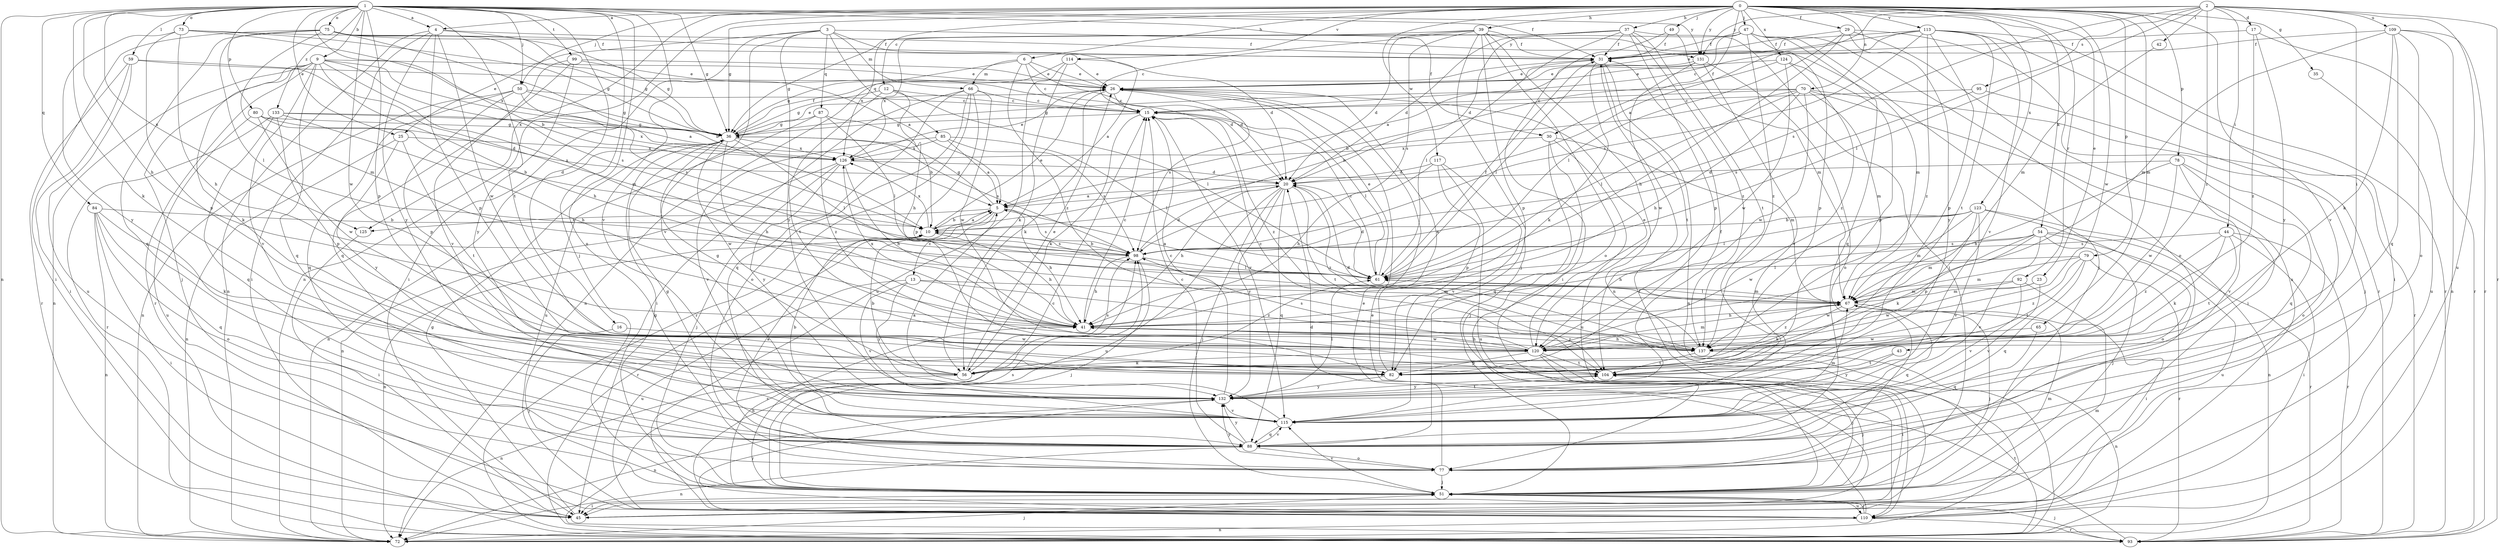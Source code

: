 strict digraph  {
0;
1;
2;
3;
4;
5;
6;
9;
10;
12;
13;
15;
16;
17;
20;
23;
25;
26;
29;
30;
31;
35;
36;
37;
39;
41;
42;
43;
44;
45;
47;
49;
50;
51;
54;
56;
59;
61;
65;
66;
67;
70;
72;
73;
75;
77;
78;
79;
80;
82;
84;
85;
87;
88;
92;
93;
95;
98;
99;
104;
109;
110;
113;
114;
115;
117;
120;
123;
124;
125;
126;
131;
132;
133;
137;
0 -> 4  [label=a];
0 -> 6  [label=b];
0 -> 12  [label=c];
0 -> 23  [label=e];
0 -> 29  [label=f];
0 -> 30  [label=f];
0 -> 35  [label=g];
0 -> 36  [label=g];
0 -> 37  [label=h];
0 -> 39  [label=h];
0 -> 47  [label=j];
0 -> 49  [label=j];
0 -> 50  [label=j];
0 -> 54  [label=k];
0 -> 65  [label=m];
0 -> 70  [label=n];
0 -> 72  [label=n];
0 -> 78  [label=p];
0 -> 79  [label=p];
0 -> 92  [label=r];
0 -> 113  [label=v];
0 -> 114  [label=v];
0 -> 115  [label=v];
0 -> 117  [label=w];
0 -> 120  [label=w];
0 -> 123  [label=x];
0 -> 124  [label=x];
0 -> 125  [label=x];
0 -> 131  [label=y];
1 -> 4  [label=a];
1 -> 9  [label=b];
1 -> 10  [label=b];
1 -> 16  [label=d];
1 -> 25  [label=e];
1 -> 30  [label=f];
1 -> 31  [label=f];
1 -> 36  [label=g];
1 -> 41  [label=h];
1 -> 50  [label=j];
1 -> 51  [label=j];
1 -> 56  [label=k];
1 -> 59  [label=l];
1 -> 72  [label=n];
1 -> 73  [label=o];
1 -> 75  [label=o];
1 -> 77  [label=o];
1 -> 80  [label=p];
1 -> 82  [label=p];
1 -> 84  [label=q];
1 -> 99  [label=t];
1 -> 104  [label=t];
1 -> 115  [label=v];
1 -> 120  [label=w];
1 -> 125  [label=x];
1 -> 131  [label=y];
1 -> 133  [label=z];
2 -> 5  [label=a];
2 -> 17  [label=d];
2 -> 42  [label=i];
2 -> 43  [label=i];
2 -> 44  [label=i];
2 -> 61  [label=l];
2 -> 93  [label=r];
2 -> 95  [label=s];
2 -> 98  [label=s];
2 -> 109  [label=u];
2 -> 110  [label=u];
2 -> 131  [label=y];
2 -> 137  [label=z];
3 -> 20  [label=d];
3 -> 25  [label=e];
3 -> 45  [label=i];
3 -> 66  [label=m];
3 -> 85  [label=q];
3 -> 87  [label=q];
3 -> 115  [label=v];
3 -> 131  [label=y];
3 -> 132  [label=y];
4 -> 31  [label=f];
4 -> 36  [label=g];
4 -> 45  [label=i];
4 -> 72  [label=n];
4 -> 82  [label=p];
4 -> 120  [label=w];
4 -> 132  [label=y];
5 -> 10  [label=b];
5 -> 13  [label=c];
5 -> 36  [label=g];
5 -> 41  [label=h];
5 -> 93  [label=r];
5 -> 98  [label=s];
5 -> 125  [label=x];
6 -> 15  [label=c];
6 -> 20  [label=d];
6 -> 26  [label=e];
6 -> 66  [label=m];
6 -> 72  [label=n];
6 -> 137  [label=z];
9 -> 5  [label=a];
9 -> 26  [label=e];
9 -> 41  [label=h];
9 -> 51  [label=j];
9 -> 56  [label=k];
9 -> 67  [label=m];
9 -> 72  [label=n];
9 -> 88  [label=q];
9 -> 93  [label=r];
9 -> 98  [label=s];
9 -> 115  [label=v];
10 -> 5  [label=a];
10 -> 26  [label=e];
10 -> 41  [label=h];
10 -> 72  [label=n];
10 -> 98  [label=s];
10 -> 126  [label=x];
12 -> 15  [label=c];
12 -> 36  [label=g];
12 -> 41  [label=h];
12 -> 61  [label=l];
12 -> 104  [label=t];
13 -> 67  [label=m];
13 -> 110  [label=u];
13 -> 115  [label=v];
13 -> 132  [label=y];
13 -> 137  [label=z];
15 -> 36  [label=g];
15 -> 56  [label=k];
15 -> 61  [label=l];
15 -> 115  [label=v];
15 -> 137  [label=z];
16 -> 51  [label=j];
16 -> 120  [label=w];
17 -> 31  [label=f];
17 -> 93  [label=r];
17 -> 132  [label=y];
17 -> 137  [label=z];
20 -> 5  [label=a];
20 -> 41  [label=h];
20 -> 51  [label=j];
20 -> 88  [label=q];
20 -> 104  [label=t];
20 -> 110  [label=u];
20 -> 132  [label=y];
20 -> 137  [label=z];
23 -> 67  [label=m];
23 -> 115  [label=v];
23 -> 120  [label=w];
25 -> 72  [label=n];
25 -> 104  [label=t];
25 -> 126  [label=x];
25 -> 132  [label=y];
26 -> 15  [label=c];
26 -> 56  [label=k];
26 -> 98  [label=s];
29 -> 31  [label=f];
29 -> 41  [label=h];
29 -> 61  [label=l];
29 -> 93  [label=r];
29 -> 110  [label=u];
29 -> 132  [label=y];
30 -> 51  [label=j];
30 -> 67  [label=m];
30 -> 88  [label=q];
30 -> 110  [label=u];
30 -> 126  [label=x];
31 -> 26  [label=e];
31 -> 56  [label=k];
31 -> 72  [label=n];
31 -> 104  [label=t];
35 -> 110  [label=u];
36 -> 26  [label=e];
36 -> 31  [label=f];
36 -> 41  [label=h];
36 -> 61  [label=l];
36 -> 72  [label=n];
36 -> 98  [label=s];
36 -> 120  [label=w];
36 -> 126  [label=x];
37 -> 20  [label=d];
37 -> 31  [label=f];
37 -> 36  [label=g];
37 -> 51  [label=j];
37 -> 61  [label=l];
37 -> 82  [label=p];
37 -> 104  [label=t];
37 -> 126  [label=x];
37 -> 137  [label=z];
39 -> 15  [label=c];
39 -> 20  [label=d];
39 -> 31  [label=f];
39 -> 51  [label=j];
39 -> 67  [label=m];
39 -> 72  [label=n];
39 -> 77  [label=o];
39 -> 82  [label=p];
39 -> 98  [label=s];
39 -> 126  [label=x];
41 -> 15  [label=c];
41 -> 120  [label=w];
41 -> 126  [label=x];
41 -> 137  [label=z];
42 -> 67  [label=m];
43 -> 104  [label=t];
43 -> 132  [label=y];
44 -> 45  [label=i];
44 -> 56  [label=k];
44 -> 93  [label=r];
44 -> 98  [label=s];
44 -> 104  [label=t];
44 -> 137  [label=z];
45 -> 31  [label=f];
45 -> 36  [label=g];
45 -> 67  [label=m];
47 -> 5  [label=a];
47 -> 20  [label=d];
47 -> 31  [label=f];
47 -> 51  [label=j];
47 -> 77  [label=o];
47 -> 82  [label=p];
47 -> 88  [label=q];
47 -> 137  [label=z];
49 -> 31  [label=f];
49 -> 45  [label=i];
49 -> 67  [label=m];
50 -> 15  [label=c];
50 -> 36  [label=g];
50 -> 72  [label=n];
50 -> 82  [label=p];
50 -> 88  [label=q];
50 -> 98  [label=s];
51 -> 15  [label=c];
51 -> 36  [label=g];
51 -> 41  [label=h];
51 -> 45  [label=i];
51 -> 67  [label=m];
51 -> 98  [label=s];
51 -> 110  [label=u];
51 -> 115  [label=v];
54 -> 41  [label=h];
54 -> 51  [label=j];
54 -> 56  [label=k];
54 -> 67  [label=m];
54 -> 93  [label=r];
54 -> 98  [label=s];
54 -> 110  [label=u];
54 -> 115  [label=v];
56 -> 10  [label=b];
56 -> 26  [label=e];
56 -> 36  [label=g];
56 -> 72  [label=n];
56 -> 98  [label=s];
59 -> 26  [label=e];
59 -> 45  [label=i];
59 -> 93  [label=r];
59 -> 98  [label=s];
59 -> 110  [label=u];
61 -> 5  [label=a];
61 -> 15  [label=c];
61 -> 20  [label=d];
61 -> 26  [label=e];
61 -> 31  [label=f];
61 -> 67  [label=m];
65 -> 88  [label=q];
65 -> 120  [label=w];
66 -> 15  [label=c];
66 -> 45  [label=i];
66 -> 77  [label=o];
66 -> 82  [label=p];
66 -> 88  [label=q];
66 -> 93  [label=r];
66 -> 120  [label=w];
67 -> 41  [label=h];
67 -> 51  [label=j];
67 -> 56  [label=k];
67 -> 61  [label=l];
67 -> 88  [label=q];
67 -> 137  [label=z];
70 -> 10  [label=b];
70 -> 15  [label=c];
70 -> 36  [label=g];
70 -> 41  [label=h];
70 -> 45  [label=i];
70 -> 61  [label=l];
70 -> 67  [label=m];
70 -> 93  [label=r];
70 -> 120  [label=w];
72 -> 51  [label=j];
72 -> 104  [label=t];
73 -> 31  [label=f];
73 -> 36  [label=g];
73 -> 41  [label=h];
73 -> 82  [label=p];
73 -> 126  [label=x];
73 -> 132  [label=y];
75 -> 5  [label=a];
75 -> 10  [label=b];
75 -> 31  [label=f];
75 -> 36  [label=g];
75 -> 45  [label=i];
75 -> 61  [label=l];
75 -> 67  [label=m];
75 -> 88  [label=q];
77 -> 5  [label=a];
77 -> 20  [label=d];
77 -> 51  [label=j];
77 -> 132  [label=y];
78 -> 20  [label=d];
78 -> 41  [label=h];
78 -> 77  [label=o];
78 -> 88  [label=q];
78 -> 115  [label=v];
78 -> 120  [label=w];
79 -> 61  [label=l];
79 -> 67  [label=m];
79 -> 88  [label=q];
79 -> 93  [label=r];
79 -> 104  [label=t];
79 -> 137  [label=z];
80 -> 10  [label=b];
80 -> 20  [label=d];
80 -> 36  [label=g];
80 -> 110  [label=u];
80 -> 120  [label=w];
82 -> 26  [label=e];
82 -> 132  [label=y];
84 -> 10  [label=b];
84 -> 45  [label=i];
84 -> 56  [label=k];
84 -> 72  [label=n];
84 -> 77  [label=o];
84 -> 88  [label=q];
85 -> 5  [label=a];
85 -> 61  [label=l];
85 -> 98  [label=s];
85 -> 115  [label=v];
85 -> 126  [label=x];
87 -> 10  [label=b];
87 -> 36  [label=g];
87 -> 61  [label=l];
87 -> 110  [label=u];
87 -> 137  [label=z];
88 -> 15  [label=c];
88 -> 36  [label=g];
88 -> 72  [label=n];
88 -> 77  [label=o];
88 -> 115  [label=v];
88 -> 132  [label=y];
92 -> 45  [label=i];
92 -> 67  [label=m];
92 -> 115  [label=v];
92 -> 120  [label=w];
93 -> 26  [label=e];
93 -> 51  [label=j];
93 -> 98  [label=s];
95 -> 15  [label=c];
95 -> 51  [label=j];
95 -> 98  [label=s];
98 -> 10  [label=b];
98 -> 20  [label=d];
98 -> 41  [label=h];
98 -> 51  [label=j];
98 -> 61  [label=l];
99 -> 20  [label=d];
99 -> 26  [label=e];
99 -> 88  [label=q];
99 -> 115  [label=v];
99 -> 132  [label=y];
104 -> 15  [label=c];
104 -> 51  [label=j];
104 -> 132  [label=y];
109 -> 31  [label=f];
109 -> 56  [label=k];
109 -> 67  [label=m];
109 -> 72  [label=n];
109 -> 77  [label=o];
109 -> 88  [label=q];
109 -> 93  [label=r];
110 -> 26  [label=e];
110 -> 51  [label=j];
110 -> 72  [label=n];
110 -> 93  [label=r];
110 -> 132  [label=y];
113 -> 15  [label=c];
113 -> 26  [label=e];
113 -> 31  [label=f];
113 -> 45  [label=i];
113 -> 82  [label=p];
113 -> 93  [label=r];
113 -> 98  [label=s];
113 -> 104  [label=t];
113 -> 115  [label=v];
113 -> 137  [label=z];
114 -> 5  [label=a];
114 -> 26  [label=e];
114 -> 36  [label=g];
114 -> 56  [label=k];
114 -> 110  [label=u];
115 -> 5  [label=a];
115 -> 10  [label=b];
115 -> 67  [label=m];
115 -> 88  [label=q];
117 -> 20  [label=d];
117 -> 41  [label=h];
117 -> 82  [label=p];
117 -> 110  [label=u];
117 -> 115  [label=v];
120 -> 26  [label=e];
120 -> 41  [label=h];
120 -> 45  [label=i];
120 -> 51  [label=j];
120 -> 56  [label=k];
120 -> 67  [label=m];
120 -> 82  [label=p];
120 -> 98  [label=s];
120 -> 104  [label=t];
123 -> 10  [label=b];
123 -> 61  [label=l];
123 -> 67  [label=m];
123 -> 72  [label=n];
123 -> 77  [label=o];
123 -> 82  [label=p];
123 -> 115  [label=v];
123 -> 120  [label=w];
124 -> 10  [label=b];
124 -> 26  [label=e];
124 -> 82  [label=p];
124 -> 120  [label=w];
124 -> 137  [label=z];
125 -> 45  [label=i];
126 -> 20  [label=d];
126 -> 26  [label=e];
126 -> 41  [label=h];
126 -> 51  [label=j];
126 -> 72  [label=n];
126 -> 132  [label=y];
131 -> 26  [label=e];
131 -> 61  [label=l];
131 -> 77  [label=o];
131 -> 115  [label=v];
131 -> 120  [label=w];
132 -> 15  [label=c];
132 -> 31  [label=f];
132 -> 61  [label=l];
132 -> 72  [label=n];
132 -> 104  [label=t];
132 -> 115  [label=v];
133 -> 36  [label=g];
133 -> 41  [label=h];
133 -> 82  [label=p];
133 -> 88  [label=q];
133 -> 93  [label=r];
133 -> 126  [label=x];
137 -> 20  [label=d];
137 -> 41  [label=h];
137 -> 72  [label=n];
137 -> 104  [label=t];
}
